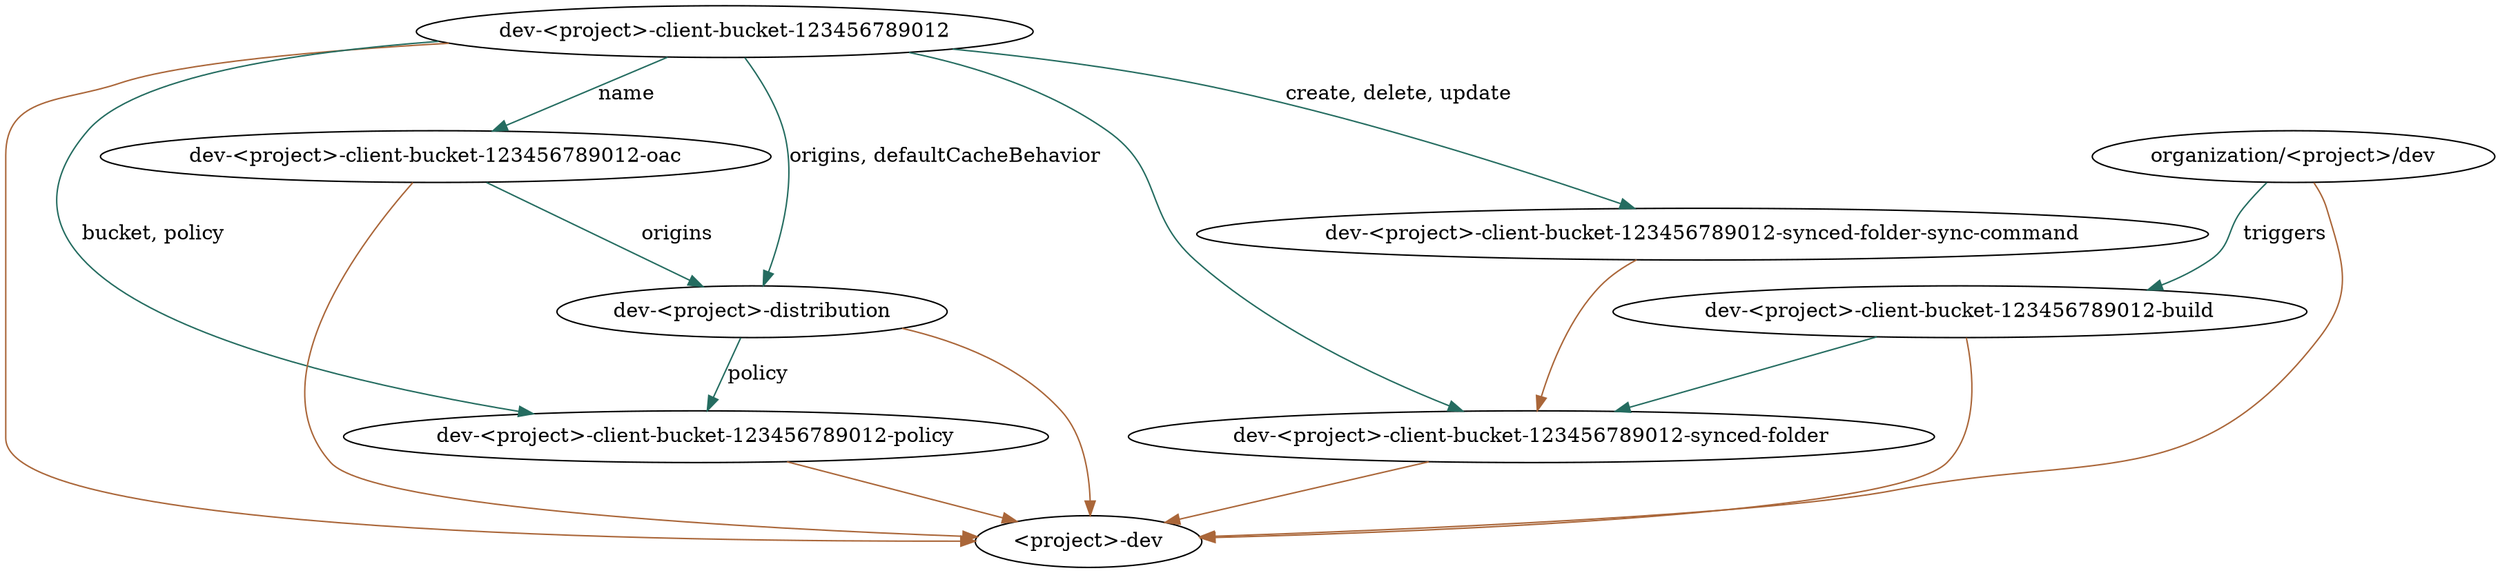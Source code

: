 strict digraph {
    Resource0 [label="<project>-dev"];
    Resource3 [label="dev-<project>-client-bucket-123456789012"];
    Resource3 -> Resource0 [color = "#AA6639"];
    Resource3 -> Resource4 [color = "#246C60", label = "name"];
    Resource3 -> Resource5 [color = "#246C60", label = "create, delete, update"];
    Resource3 -> Resource6 [color = "#246C60"];
    Resource3 -> Resource7 [color = "#246C60", label = "origins, defaultCacheBehavior"];
    Resource3 -> Resource8 [color = "#246C60", label = "bucket, policy"];
    Resource9 [label="dev-<project>-client-bucket-123456789012-build"];
    Resource9 -> Resource0 [color = "#AA6639"];
    Resource9 -> Resource6 [color = "#246C60"];
    Resource4 [label="dev-<project>-client-bucket-123456789012-oac"];
    Resource4 -> Resource0 [color = "#AA6639"];
    Resource4 -> Resource7 [color = "#246C60", label = "origins"];
    Resource5 [label="dev-<project>-client-bucket-123456789012-synced-folder-sync-command"];
    Resource5 -> Resource6 [color = "#AA6639"];
    Resource11 [label="organization/<project>/dev"];
    Resource11 -> Resource9 [color = "#246C60", label = "triggers"];
    Resource11 -> Resource0 [color = "#AA6639"];
    Resource6 [label="dev-<project>-client-bucket-123456789012-synced-folder"];
    Resource6 -> Resource0 [color = "#AA6639"];
    Resource7 [label="dev-<project>-distribution"];
    Resource7 -> Resource0 [color = "#AA6639"];
    Resource7 -> Resource8 [color = "#246C60", label = "policy"];
    Resource8 [label="dev-<project>-client-bucket-123456789012-policy"];
    Resource8 -> Resource0 [color = "#AA6639"];
}
